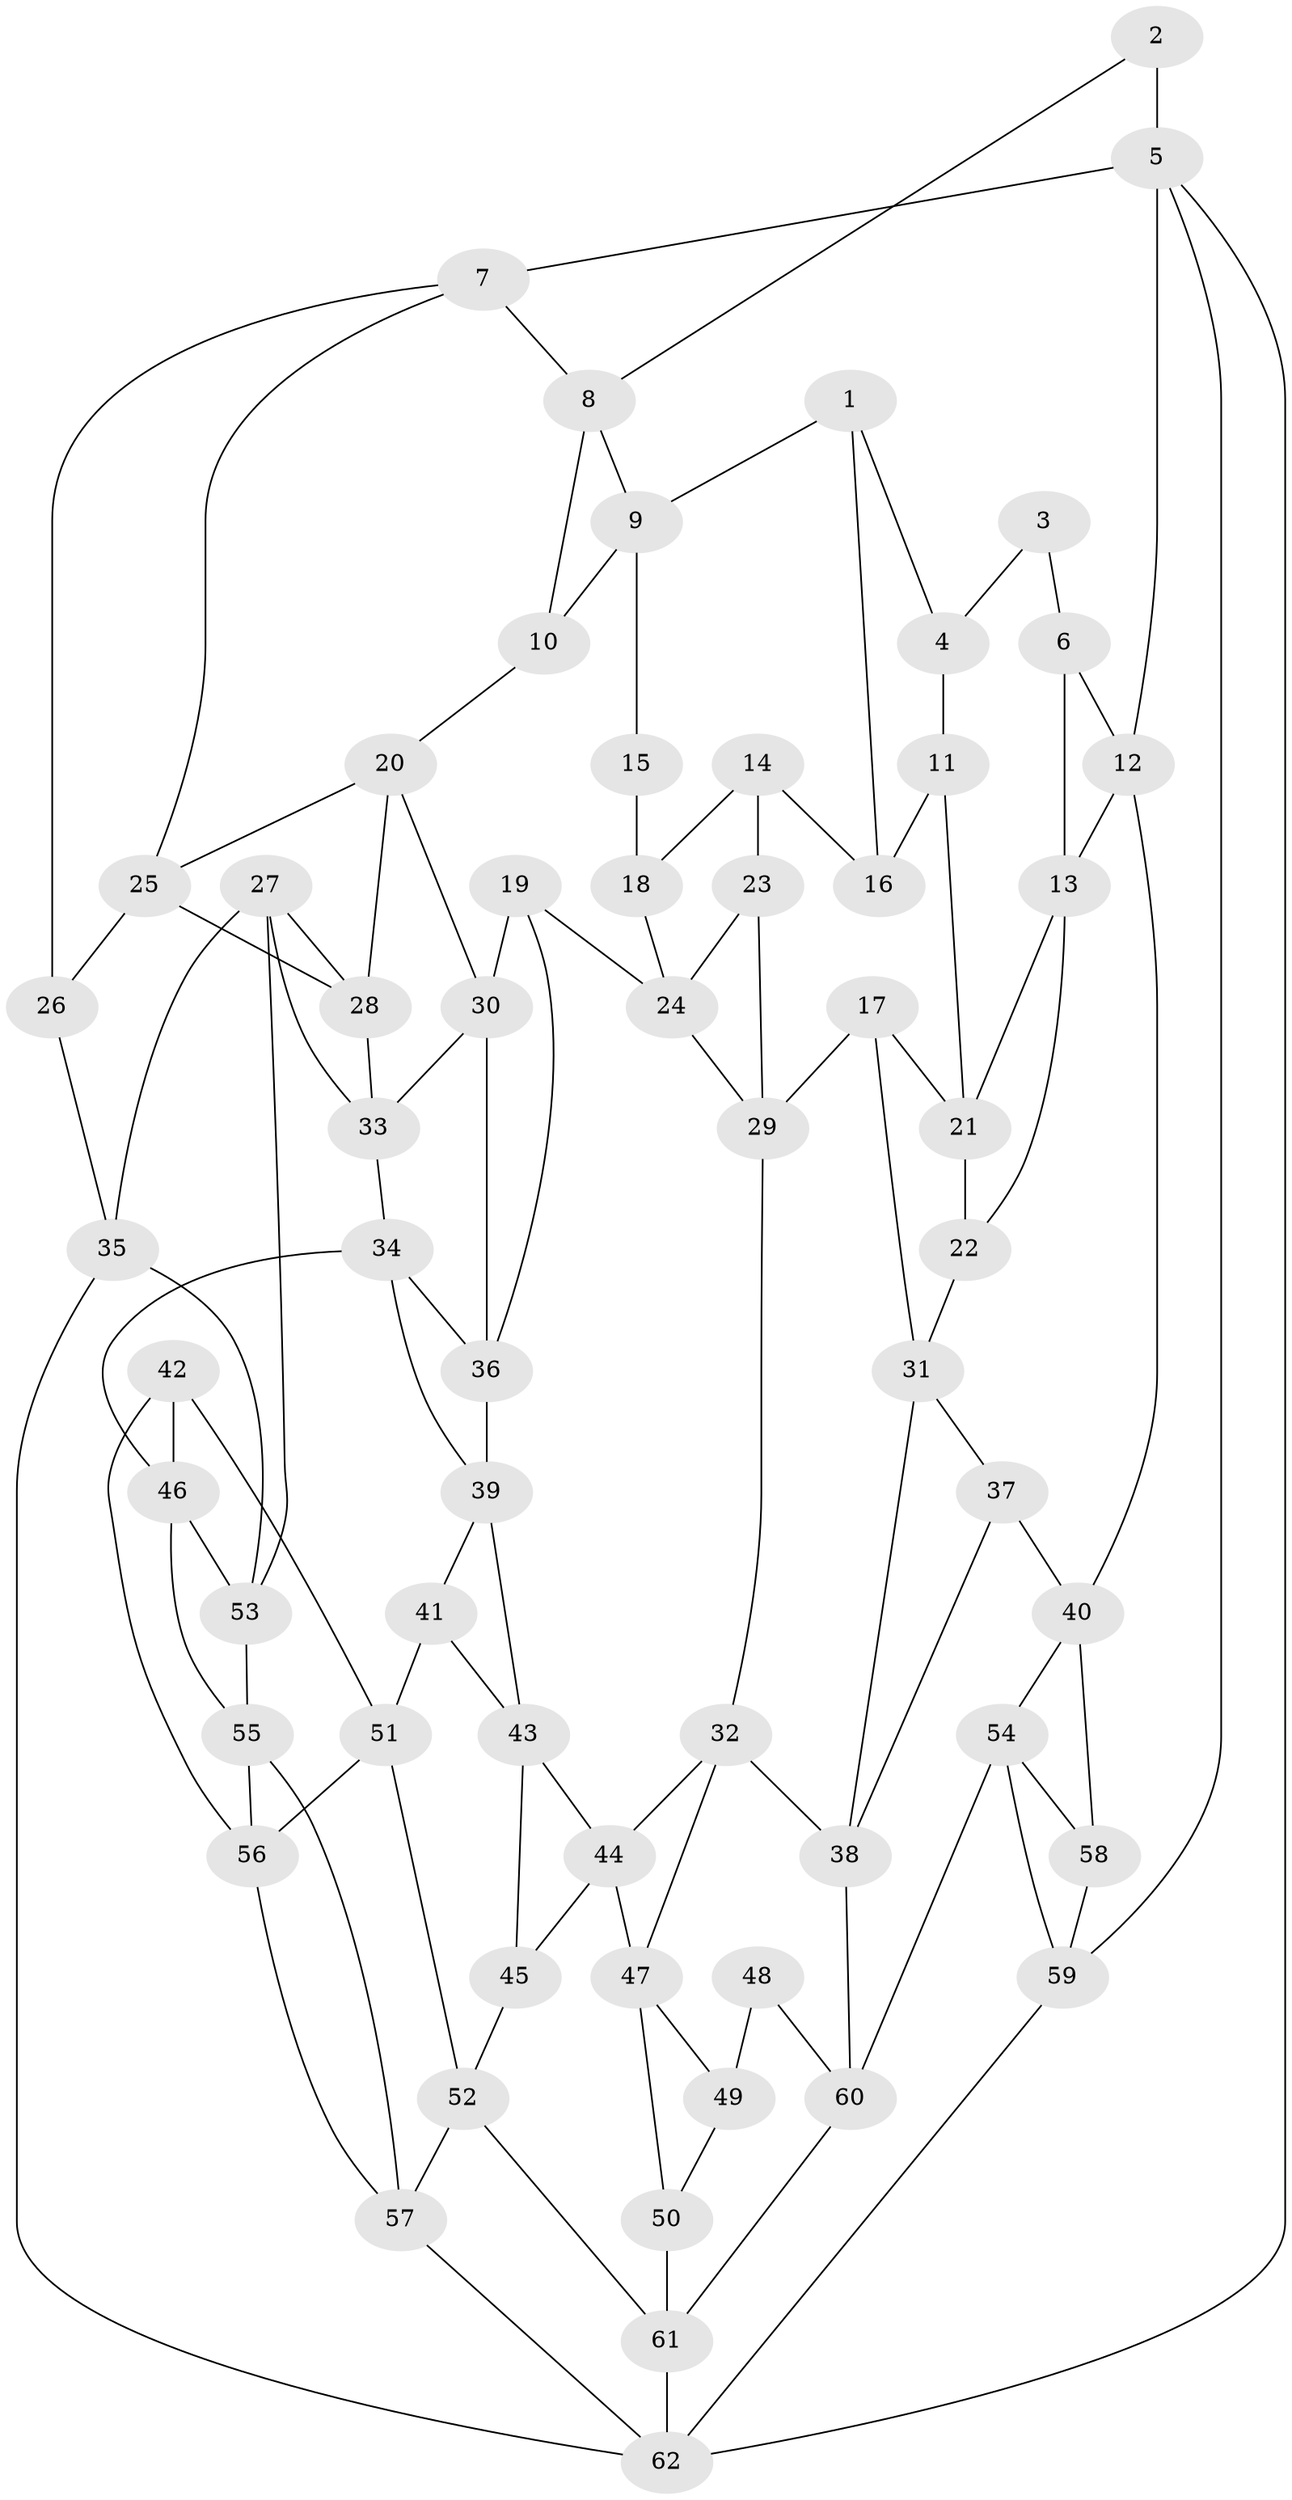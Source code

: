 // original degree distribution, {3: 0.024193548387096774, 4: 0.22580645161290322, 6: 0.22580645161290322, 5: 0.5241935483870968}
// Generated by graph-tools (version 1.1) at 2025/38/03/04/25 23:38:34]
// undirected, 62 vertices, 111 edges
graph export_dot {
  node [color=gray90,style=filled];
  1;
  2;
  3;
  4;
  5;
  6;
  7;
  8;
  9;
  10;
  11;
  12;
  13;
  14;
  15;
  16;
  17;
  18;
  19;
  20;
  21;
  22;
  23;
  24;
  25;
  26;
  27;
  28;
  29;
  30;
  31;
  32;
  33;
  34;
  35;
  36;
  37;
  38;
  39;
  40;
  41;
  42;
  43;
  44;
  45;
  46;
  47;
  48;
  49;
  50;
  51;
  52;
  53;
  54;
  55;
  56;
  57;
  58;
  59;
  60;
  61;
  62;
  1 -- 4 [weight=1.0];
  1 -- 9 [weight=1.0];
  1 -- 16 [weight=1.0];
  2 -- 5 [weight=2.0];
  2 -- 8 [weight=1.0];
  3 -- 4 [weight=2.0];
  3 -- 6 [weight=2.0];
  4 -- 11 [weight=1.0];
  5 -- 7 [weight=1.0];
  5 -- 12 [weight=1.0];
  5 -- 59 [weight=1.0];
  5 -- 62 [weight=1.0];
  6 -- 12 [weight=1.0];
  6 -- 13 [weight=1.0];
  7 -- 8 [weight=1.0];
  7 -- 25 [weight=1.0];
  7 -- 26 [weight=1.0];
  8 -- 9 [weight=1.0];
  8 -- 10 [weight=1.0];
  9 -- 10 [weight=1.0];
  9 -- 15 [weight=1.0];
  10 -- 20 [weight=1.0];
  11 -- 16 [weight=1.0];
  11 -- 21 [weight=1.0];
  12 -- 13 [weight=1.0];
  12 -- 40 [weight=1.0];
  13 -- 21 [weight=1.0];
  13 -- 22 [weight=1.0];
  14 -- 16 [weight=1.0];
  14 -- 18 [weight=1.0];
  14 -- 23 [weight=1.0];
  15 -- 18 [weight=2.0];
  17 -- 21 [weight=1.0];
  17 -- 29 [weight=1.0];
  17 -- 31 [weight=1.0];
  18 -- 24 [weight=1.0];
  19 -- 24 [weight=1.0];
  19 -- 30 [weight=1.0];
  19 -- 36 [weight=1.0];
  20 -- 25 [weight=1.0];
  20 -- 28 [weight=1.0];
  20 -- 30 [weight=1.0];
  21 -- 22 [weight=1.0];
  22 -- 31 [weight=1.0];
  23 -- 24 [weight=1.0];
  23 -- 29 [weight=1.0];
  24 -- 29 [weight=1.0];
  25 -- 26 [weight=1.0];
  25 -- 28 [weight=1.0];
  26 -- 35 [weight=1.0];
  27 -- 28 [weight=1.0];
  27 -- 33 [weight=1.0];
  27 -- 35 [weight=1.0];
  27 -- 53 [weight=1.0];
  28 -- 33 [weight=1.0];
  29 -- 32 [weight=1.0];
  30 -- 33 [weight=1.0];
  30 -- 36 [weight=1.0];
  31 -- 37 [weight=1.0];
  31 -- 38 [weight=1.0];
  32 -- 38 [weight=1.0];
  32 -- 44 [weight=1.0];
  32 -- 47 [weight=1.0];
  33 -- 34 [weight=1.0];
  34 -- 36 [weight=1.0];
  34 -- 39 [weight=1.0];
  34 -- 46 [weight=1.0];
  35 -- 53 [weight=1.0];
  35 -- 62 [weight=1.0];
  36 -- 39 [weight=1.0];
  37 -- 38 [weight=1.0];
  37 -- 40 [weight=2.0];
  38 -- 60 [weight=1.0];
  39 -- 41 [weight=1.0];
  39 -- 43 [weight=1.0];
  40 -- 54 [weight=1.0];
  40 -- 58 [weight=2.0];
  41 -- 43 [weight=1.0];
  41 -- 51 [weight=1.0];
  42 -- 46 [weight=1.0];
  42 -- 51 [weight=1.0];
  42 -- 56 [weight=1.0];
  43 -- 44 [weight=1.0];
  43 -- 45 [weight=1.0];
  44 -- 45 [weight=1.0];
  44 -- 47 [weight=1.0];
  45 -- 52 [weight=1.0];
  46 -- 53 [weight=1.0];
  46 -- 55 [weight=1.0];
  47 -- 49 [weight=1.0];
  47 -- 50 [weight=1.0];
  48 -- 49 [weight=2.0];
  48 -- 60 [weight=1.0];
  49 -- 50 [weight=1.0];
  50 -- 61 [weight=1.0];
  51 -- 52 [weight=1.0];
  51 -- 56 [weight=1.0];
  52 -- 57 [weight=1.0];
  52 -- 61 [weight=1.0];
  53 -- 55 [weight=1.0];
  54 -- 58 [weight=1.0];
  54 -- 59 [weight=1.0];
  54 -- 60 [weight=1.0];
  55 -- 56 [weight=1.0];
  55 -- 57 [weight=1.0];
  56 -- 57 [weight=1.0];
  57 -- 62 [weight=1.0];
  58 -- 59 [weight=1.0];
  59 -- 62 [weight=1.0];
  60 -- 61 [weight=1.0];
  61 -- 62 [weight=1.0];
}
